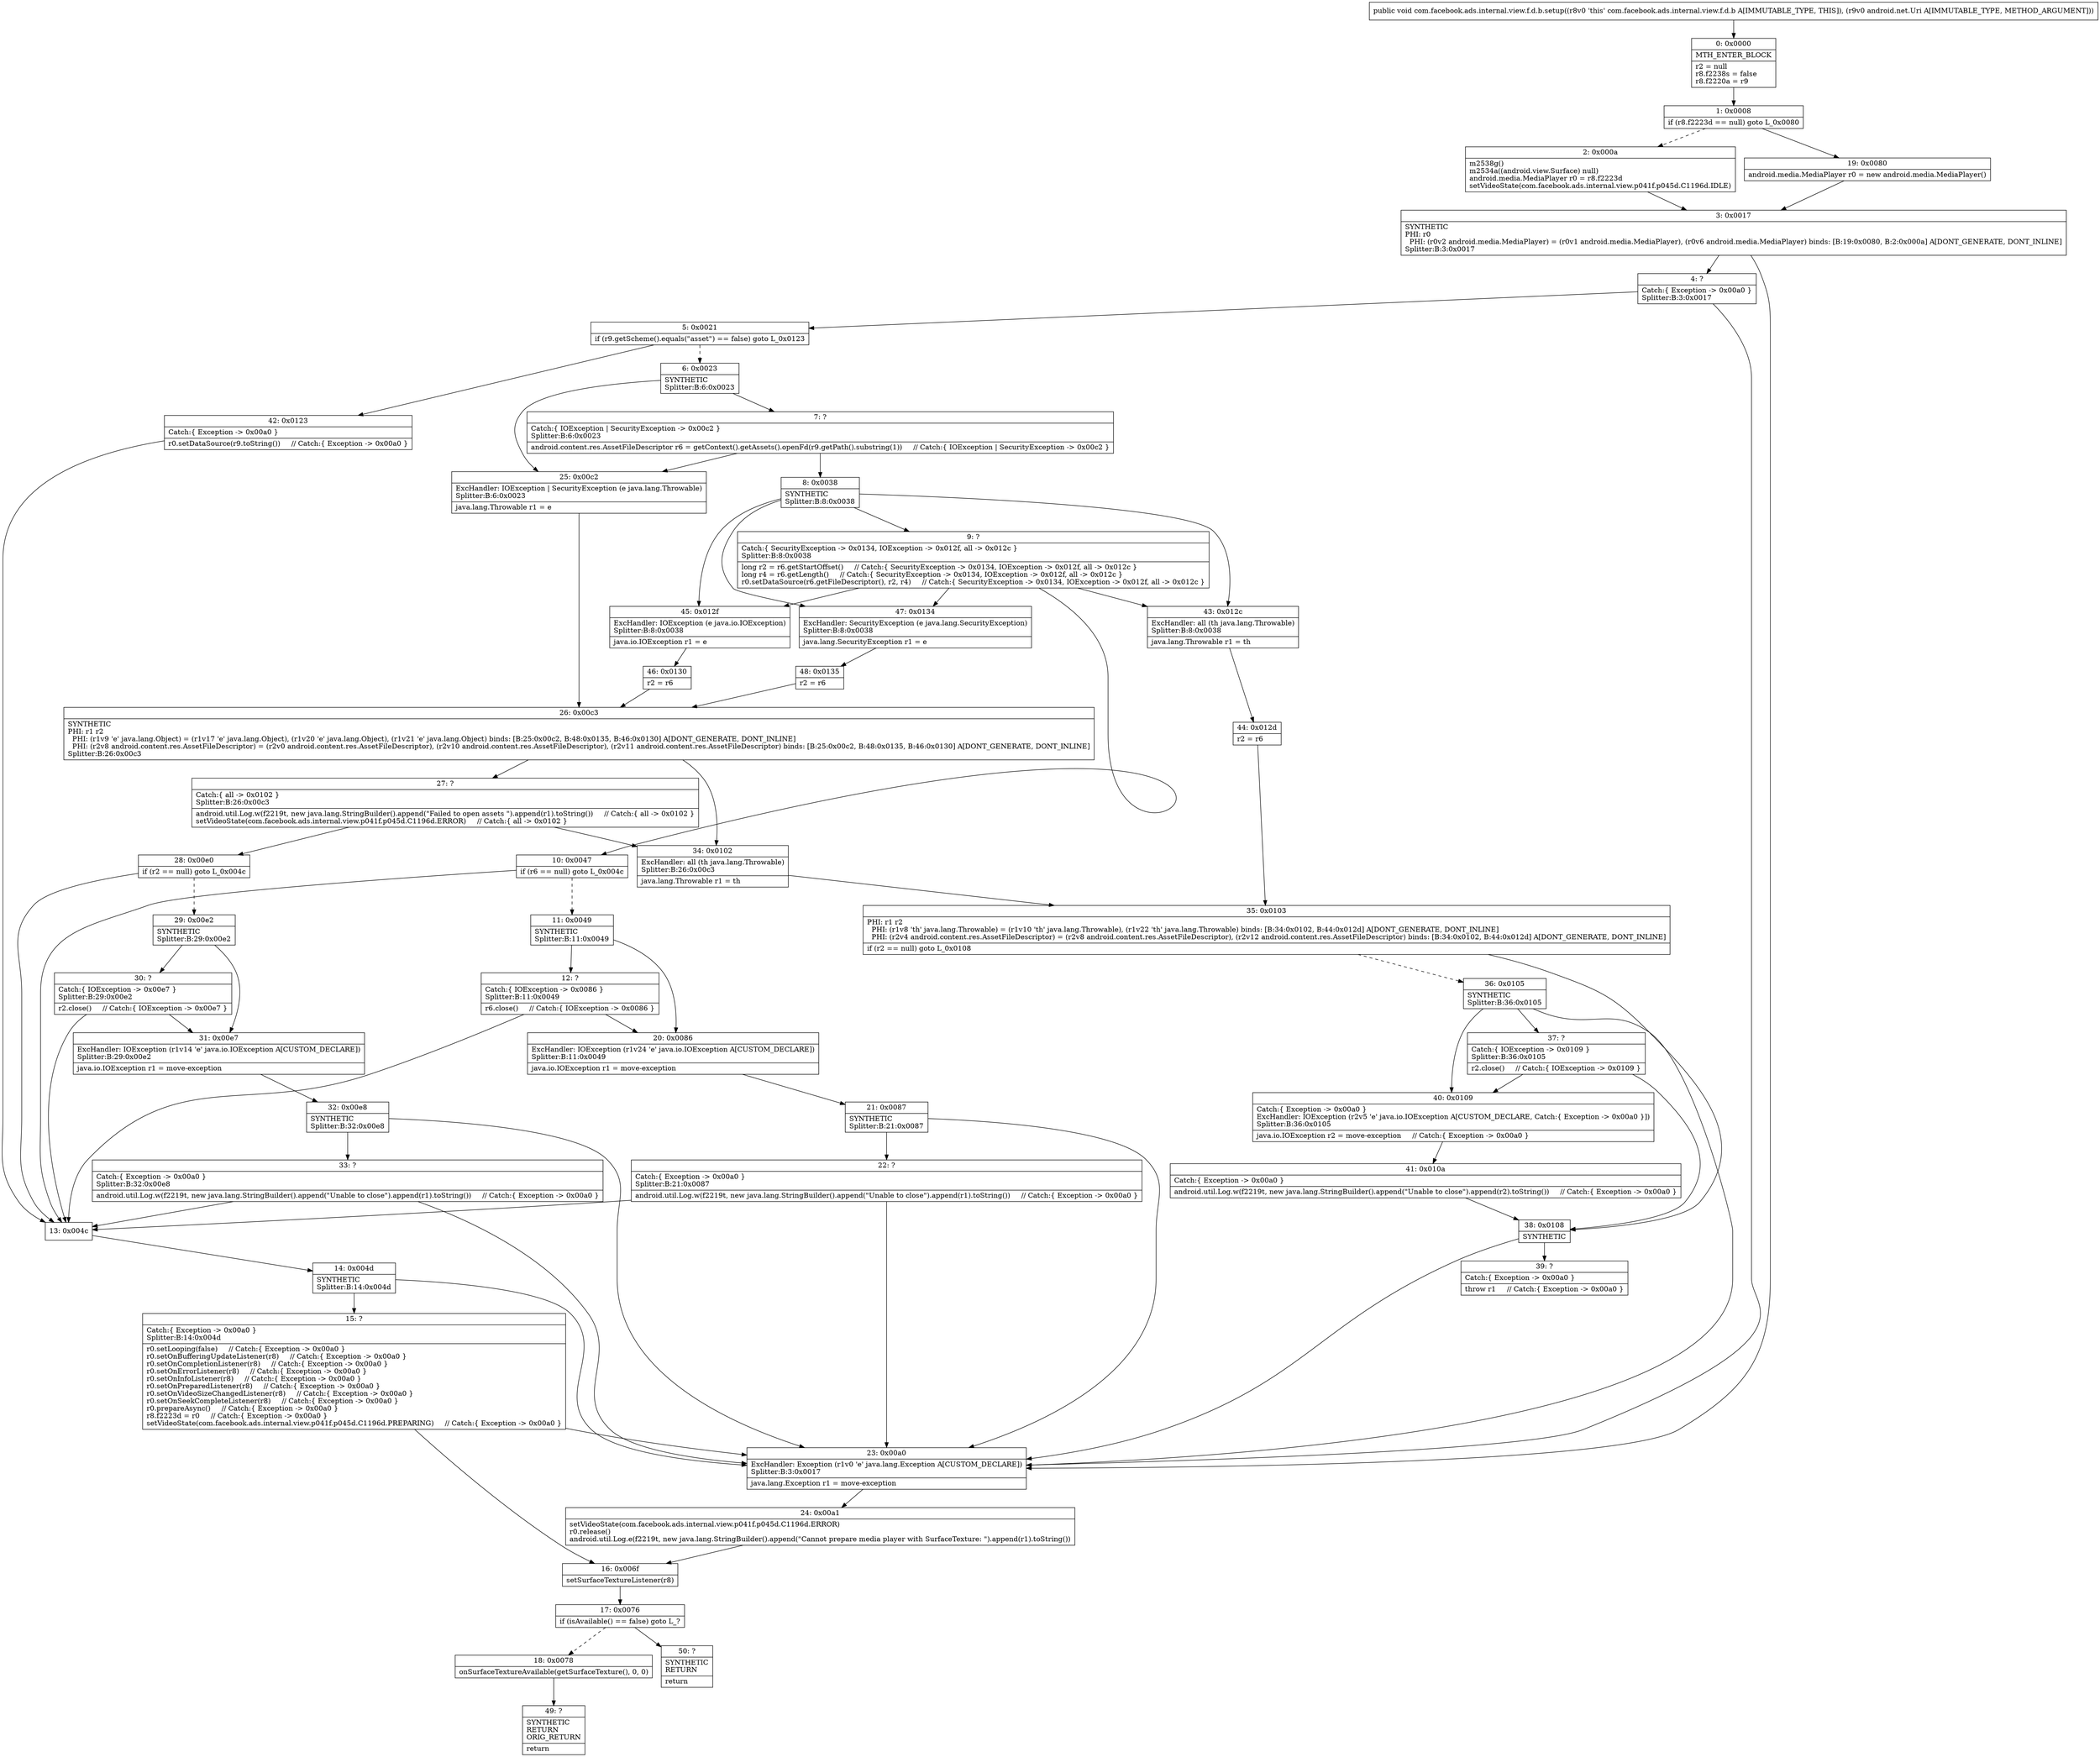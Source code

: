 digraph "CFG forcom.facebook.ads.internal.view.f.d.b.setup(Landroid\/net\/Uri;)V" {
Node_0 [shape=record,label="{0\:\ 0x0000|MTH_ENTER_BLOCK\l|r2 = null\lr8.f2238s = false\lr8.f2220a = r9\l}"];
Node_1 [shape=record,label="{1\:\ 0x0008|if (r8.f2223d == null) goto L_0x0080\l}"];
Node_2 [shape=record,label="{2\:\ 0x000a|m2538g()\lm2534a((android.view.Surface) null)\landroid.media.MediaPlayer r0 = r8.f2223d\lsetVideoState(com.facebook.ads.internal.view.p041f.p045d.C1196d.IDLE)\l}"];
Node_3 [shape=record,label="{3\:\ 0x0017|SYNTHETIC\lPHI: r0 \l  PHI: (r0v2 android.media.MediaPlayer) = (r0v1 android.media.MediaPlayer), (r0v6 android.media.MediaPlayer) binds: [B:19:0x0080, B:2:0x000a] A[DONT_GENERATE, DONT_INLINE]\lSplitter:B:3:0x0017\l}"];
Node_4 [shape=record,label="{4\:\ ?|Catch:\{ Exception \-\> 0x00a0 \}\lSplitter:B:3:0x0017\l}"];
Node_5 [shape=record,label="{5\:\ 0x0021|if (r9.getScheme().equals(\"asset\") == false) goto L_0x0123\l}"];
Node_6 [shape=record,label="{6\:\ 0x0023|SYNTHETIC\lSplitter:B:6:0x0023\l}"];
Node_7 [shape=record,label="{7\:\ ?|Catch:\{ IOException \| SecurityException \-\> 0x00c2 \}\lSplitter:B:6:0x0023\l|android.content.res.AssetFileDescriptor r6 = getContext().getAssets().openFd(r9.getPath().substring(1))     \/\/ Catch:\{ IOException \| SecurityException \-\> 0x00c2 \}\l}"];
Node_8 [shape=record,label="{8\:\ 0x0038|SYNTHETIC\lSplitter:B:8:0x0038\l}"];
Node_9 [shape=record,label="{9\:\ ?|Catch:\{ SecurityException \-\> 0x0134, IOException \-\> 0x012f, all \-\> 0x012c \}\lSplitter:B:8:0x0038\l|long r2 = r6.getStartOffset()     \/\/ Catch:\{ SecurityException \-\> 0x0134, IOException \-\> 0x012f, all \-\> 0x012c \}\llong r4 = r6.getLength()     \/\/ Catch:\{ SecurityException \-\> 0x0134, IOException \-\> 0x012f, all \-\> 0x012c \}\lr0.setDataSource(r6.getFileDescriptor(), r2, r4)     \/\/ Catch:\{ SecurityException \-\> 0x0134, IOException \-\> 0x012f, all \-\> 0x012c \}\l}"];
Node_10 [shape=record,label="{10\:\ 0x0047|if (r6 == null) goto L_0x004c\l}"];
Node_11 [shape=record,label="{11\:\ 0x0049|SYNTHETIC\lSplitter:B:11:0x0049\l}"];
Node_12 [shape=record,label="{12\:\ ?|Catch:\{ IOException \-\> 0x0086 \}\lSplitter:B:11:0x0049\l|r6.close()     \/\/ Catch:\{ IOException \-\> 0x0086 \}\l}"];
Node_13 [shape=record,label="{13\:\ 0x004c}"];
Node_14 [shape=record,label="{14\:\ 0x004d|SYNTHETIC\lSplitter:B:14:0x004d\l}"];
Node_15 [shape=record,label="{15\:\ ?|Catch:\{ Exception \-\> 0x00a0 \}\lSplitter:B:14:0x004d\l|r0.setLooping(false)     \/\/ Catch:\{ Exception \-\> 0x00a0 \}\lr0.setOnBufferingUpdateListener(r8)     \/\/ Catch:\{ Exception \-\> 0x00a0 \}\lr0.setOnCompletionListener(r8)     \/\/ Catch:\{ Exception \-\> 0x00a0 \}\lr0.setOnErrorListener(r8)     \/\/ Catch:\{ Exception \-\> 0x00a0 \}\lr0.setOnInfoListener(r8)     \/\/ Catch:\{ Exception \-\> 0x00a0 \}\lr0.setOnPreparedListener(r8)     \/\/ Catch:\{ Exception \-\> 0x00a0 \}\lr0.setOnVideoSizeChangedListener(r8)     \/\/ Catch:\{ Exception \-\> 0x00a0 \}\lr0.setOnSeekCompleteListener(r8)     \/\/ Catch:\{ Exception \-\> 0x00a0 \}\lr0.prepareAsync()     \/\/ Catch:\{ Exception \-\> 0x00a0 \}\lr8.f2223d = r0     \/\/ Catch:\{ Exception \-\> 0x00a0 \}\lsetVideoState(com.facebook.ads.internal.view.p041f.p045d.C1196d.PREPARING)     \/\/ Catch:\{ Exception \-\> 0x00a0 \}\l}"];
Node_16 [shape=record,label="{16\:\ 0x006f|setSurfaceTextureListener(r8)\l}"];
Node_17 [shape=record,label="{17\:\ 0x0076|if (isAvailable() == false) goto L_?\l}"];
Node_18 [shape=record,label="{18\:\ 0x0078|onSurfaceTextureAvailable(getSurfaceTexture(), 0, 0)\l}"];
Node_19 [shape=record,label="{19\:\ 0x0080|android.media.MediaPlayer r0 = new android.media.MediaPlayer()\l}"];
Node_20 [shape=record,label="{20\:\ 0x0086|ExcHandler: IOException (r1v24 'e' java.io.IOException A[CUSTOM_DECLARE])\lSplitter:B:11:0x0049\l|java.io.IOException r1 = move\-exception\l}"];
Node_21 [shape=record,label="{21\:\ 0x0087|SYNTHETIC\lSplitter:B:21:0x0087\l}"];
Node_22 [shape=record,label="{22\:\ ?|Catch:\{ Exception \-\> 0x00a0 \}\lSplitter:B:21:0x0087\l|android.util.Log.w(f2219t, new java.lang.StringBuilder().append(\"Unable to close\").append(r1).toString())     \/\/ Catch:\{ Exception \-\> 0x00a0 \}\l}"];
Node_23 [shape=record,label="{23\:\ 0x00a0|ExcHandler: Exception (r1v0 'e' java.lang.Exception A[CUSTOM_DECLARE])\lSplitter:B:3:0x0017\l|java.lang.Exception r1 = move\-exception\l}"];
Node_24 [shape=record,label="{24\:\ 0x00a1|setVideoState(com.facebook.ads.internal.view.p041f.p045d.C1196d.ERROR)\lr0.release()\landroid.util.Log.e(f2219t, new java.lang.StringBuilder().append(\"Cannot prepare media player with SurfaceTexture: \").append(r1).toString())\l}"];
Node_25 [shape=record,label="{25\:\ 0x00c2|ExcHandler: IOException \| SecurityException (e java.lang.Throwable)\lSplitter:B:6:0x0023\l|java.lang.Throwable r1 = e\l}"];
Node_26 [shape=record,label="{26\:\ 0x00c3|SYNTHETIC\lPHI: r1 r2 \l  PHI: (r1v9 'e' java.lang.Object) = (r1v17 'e' java.lang.Object), (r1v20 'e' java.lang.Object), (r1v21 'e' java.lang.Object) binds: [B:25:0x00c2, B:48:0x0135, B:46:0x0130] A[DONT_GENERATE, DONT_INLINE]\l  PHI: (r2v8 android.content.res.AssetFileDescriptor) = (r2v0 android.content.res.AssetFileDescriptor), (r2v10 android.content.res.AssetFileDescriptor), (r2v11 android.content.res.AssetFileDescriptor) binds: [B:25:0x00c2, B:48:0x0135, B:46:0x0130] A[DONT_GENERATE, DONT_INLINE]\lSplitter:B:26:0x00c3\l}"];
Node_27 [shape=record,label="{27\:\ ?|Catch:\{ all \-\> 0x0102 \}\lSplitter:B:26:0x00c3\l|android.util.Log.w(f2219t, new java.lang.StringBuilder().append(\"Failed to open assets \").append(r1).toString())     \/\/ Catch:\{ all \-\> 0x0102 \}\lsetVideoState(com.facebook.ads.internal.view.p041f.p045d.C1196d.ERROR)     \/\/ Catch:\{ all \-\> 0x0102 \}\l}"];
Node_28 [shape=record,label="{28\:\ 0x00e0|if (r2 == null) goto L_0x004c\l}"];
Node_29 [shape=record,label="{29\:\ 0x00e2|SYNTHETIC\lSplitter:B:29:0x00e2\l}"];
Node_30 [shape=record,label="{30\:\ ?|Catch:\{ IOException \-\> 0x00e7 \}\lSplitter:B:29:0x00e2\l|r2.close()     \/\/ Catch:\{ IOException \-\> 0x00e7 \}\l}"];
Node_31 [shape=record,label="{31\:\ 0x00e7|ExcHandler: IOException (r1v14 'e' java.io.IOException A[CUSTOM_DECLARE])\lSplitter:B:29:0x00e2\l|java.io.IOException r1 = move\-exception\l}"];
Node_32 [shape=record,label="{32\:\ 0x00e8|SYNTHETIC\lSplitter:B:32:0x00e8\l}"];
Node_33 [shape=record,label="{33\:\ ?|Catch:\{ Exception \-\> 0x00a0 \}\lSplitter:B:32:0x00e8\l|android.util.Log.w(f2219t, new java.lang.StringBuilder().append(\"Unable to close\").append(r1).toString())     \/\/ Catch:\{ Exception \-\> 0x00a0 \}\l}"];
Node_34 [shape=record,label="{34\:\ 0x0102|ExcHandler: all (th java.lang.Throwable)\lSplitter:B:26:0x00c3\l|java.lang.Throwable r1 = th\l}"];
Node_35 [shape=record,label="{35\:\ 0x0103|PHI: r1 r2 \l  PHI: (r1v8 'th' java.lang.Throwable) = (r1v10 'th' java.lang.Throwable), (r1v22 'th' java.lang.Throwable) binds: [B:34:0x0102, B:44:0x012d] A[DONT_GENERATE, DONT_INLINE]\l  PHI: (r2v4 android.content.res.AssetFileDescriptor) = (r2v8 android.content.res.AssetFileDescriptor), (r2v12 android.content.res.AssetFileDescriptor) binds: [B:34:0x0102, B:44:0x012d] A[DONT_GENERATE, DONT_INLINE]\l|if (r2 == null) goto L_0x0108\l}"];
Node_36 [shape=record,label="{36\:\ 0x0105|SYNTHETIC\lSplitter:B:36:0x0105\l}"];
Node_37 [shape=record,label="{37\:\ ?|Catch:\{ IOException \-\> 0x0109 \}\lSplitter:B:36:0x0105\l|r2.close()     \/\/ Catch:\{ IOException \-\> 0x0109 \}\l}"];
Node_38 [shape=record,label="{38\:\ 0x0108|SYNTHETIC\l}"];
Node_39 [shape=record,label="{39\:\ ?|Catch:\{ Exception \-\> 0x00a0 \}\l|throw r1     \/\/ Catch:\{ Exception \-\> 0x00a0 \}\l}"];
Node_40 [shape=record,label="{40\:\ 0x0109|Catch:\{ Exception \-\> 0x00a0 \}\lExcHandler: IOException (r2v5 'e' java.io.IOException A[CUSTOM_DECLARE, Catch:\{ Exception \-\> 0x00a0 \}])\lSplitter:B:36:0x0105\l|java.io.IOException r2 = move\-exception     \/\/ Catch:\{ Exception \-\> 0x00a0 \}\l}"];
Node_41 [shape=record,label="{41\:\ 0x010a|Catch:\{ Exception \-\> 0x00a0 \}\l|android.util.Log.w(f2219t, new java.lang.StringBuilder().append(\"Unable to close\").append(r2).toString())     \/\/ Catch:\{ Exception \-\> 0x00a0 \}\l}"];
Node_42 [shape=record,label="{42\:\ 0x0123|Catch:\{ Exception \-\> 0x00a0 \}\l|r0.setDataSource(r9.toString())     \/\/ Catch:\{ Exception \-\> 0x00a0 \}\l}"];
Node_43 [shape=record,label="{43\:\ 0x012c|ExcHandler: all (th java.lang.Throwable)\lSplitter:B:8:0x0038\l|java.lang.Throwable r1 = th\l}"];
Node_44 [shape=record,label="{44\:\ 0x012d|r2 = r6\l}"];
Node_45 [shape=record,label="{45\:\ 0x012f|ExcHandler: IOException (e java.io.IOException)\lSplitter:B:8:0x0038\l|java.io.IOException r1 = e\l}"];
Node_46 [shape=record,label="{46\:\ 0x0130|r2 = r6\l}"];
Node_47 [shape=record,label="{47\:\ 0x0134|ExcHandler: SecurityException (e java.lang.SecurityException)\lSplitter:B:8:0x0038\l|java.lang.SecurityException r1 = e\l}"];
Node_48 [shape=record,label="{48\:\ 0x0135|r2 = r6\l}"];
Node_49 [shape=record,label="{49\:\ ?|SYNTHETIC\lRETURN\lORIG_RETURN\l|return\l}"];
Node_50 [shape=record,label="{50\:\ ?|SYNTHETIC\lRETURN\l|return\l}"];
MethodNode[shape=record,label="{public void com.facebook.ads.internal.view.f.d.b.setup((r8v0 'this' com.facebook.ads.internal.view.f.d.b A[IMMUTABLE_TYPE, THIS]), (r9v0 android.net.Uri A[IMMUTABLE_TYPE, METHOD_ARGUMENT])) }"];
MethodNode -> Node_0;
Node_0 -> Node_1;
Node_1 -> Node_2[style=dashed];
Node_1 -> Node_19;
Node_2 -> Node_3;
Node_3 -> Node_4;
Node_3 -> Node_23;
Node_4 -> Node_23;
Node_4 -> Node_5;
Node_5 -> Node_6[style=dashed];
Node_5 -> Node_42;
Node_6 -> Node_7;
Node_6 -> Node_25;
Node_7 -> Node_25;
Node_7 -> Node_8;
Node_8 -> Node_9;
Node_8 -> Node_47;
Node_8 -> Node_45;
Node_8 -> Node_43;
Node_9 -> Node_10;
Node_9 -> Node_47;
Node_9 -> Node_45;
Node_9 -> Node_43;
Node_10 -> Node_11[style=dashed];
Node_10 -> Node_13;
Node_11 -> Node_12;
Node_11 -> Node_20;
Node_12 -> Node_13;
Node_12 -> Node_20;
Node_13 -> Node_14;
Node_14 -> Node_15;
Node_14 -> Node_23;
Node_15 -> Node_16;
Node_15 -> Node_23;
Node_16 -> Node_17;
Node_17 -> Node_18[style=dashed];
Node_17 -> Node_50;
Node_18 -> Node_49;
Node_19 -> Node_3;
Node_20 -> Node_21;
Node_21 -> Node_22;
Node_21 -> Node_23;
Node_22 -> Node_23;
Node_22 -> Node_13;
Node_23 -> Node_24;
Node_24 -> Node_16;
Node_25 -> Node_26;
Node_26 -> Node_27;
Node_26 -> Node_34;
Node_27 -> Node_28;
Node_27 -> Node_34;
Node_28 -> Node_13;
Node_28 -> Node_29[style=dashed];
Node_29 -> Node_30;
Node_29 -> Node_31;
Node_30 -> Node_31;
Node_30 -> Node_13;
Node_31 -> Node_32;
Node_32 -> Node_33;
Node_32 -> Node_23;
Node_33 -> Node_23;
Node_33 -> Node_13;
Node_34 -> Node_35;
Node_35 -> Node_36[style=dashed];
Node_35 -> Node_38;
Node_36 -> Node_37;
Node_36 -> Node_40;
Node_36 -> Node_23;
Node_37 -> Node_38;
Node_37 -> Node_40;
Node_38 -> Node_39;
Node_38 -> Node_23;
Node_40 -> Node_41;
Node_41 -> Node_38;
Node_42 -> Node_13;
Node_43 -> Node_44;
Node_44 -> Node_35;
Node_45 -> Node_46;
Node_46 -> Node_26;
Node_47 -> Node_48;
Node_48 -> Node_26;
}

